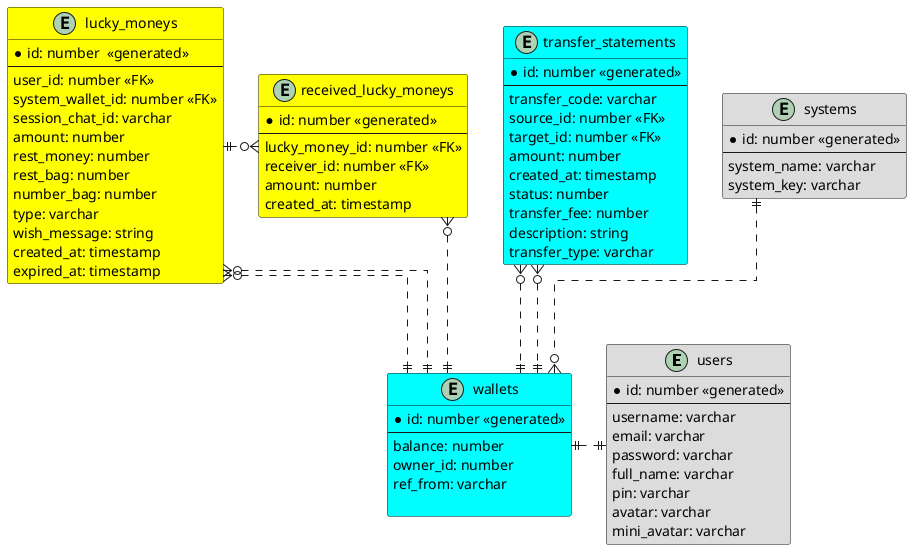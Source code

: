 	
@startuml

' hide the spot
' hide circle

' avoid problems with angled crows feet
skinparam linetype ortho

entity "users" as users #Gainsboro{
    *id: number <<generated>>
    --
    username: varchar
    email: varchar
    password: varchar
    full_name: varchar
    pin: varchar
    avatar: varchar
    mini_avatar: varchar
}


entity "systems" #Gainsboro{
    *id: number <<generated>>
    --
    system_name: varchar
    system_key: varchar
}


entity "wallets" as wallets #Aqua{
    *id: number <<generated>>
    --
    balance: number    
    owner_id: number
    ref_from: varchar
    
}

entity "transfer_statements" as transfer_statements #Aqua {
    *id: number <<generated>>
    --
    transfer_code: varchar
    source_id: number <<FK>>
    target_id: number <<FK>>
    amount: number
    created_at: timestamp
    status: number
    transfer_fee: number
    description: string
    transfer_type: varchar
}

entity "lucky_moneys" as lucky_moneys #Yellow{
    *id: number  <<generated>>
    --
    user_id: number <<FK>>
    system_wallet_id: number <<FK>>
    session_chat_id: varchar
    amount: number
    rest_money: number
    rest_bag: number
    number_bag: number
    type: varchar
    wish_message: string
    created_at: timestamp
    expired_at: timestamp
}

entity "received_lucky_moneys" as received_luckey_moneys #Yellow{
    *id: number <<generated>>
    --
    lucky_money_id: number <<FK>>
    receiver_id: number <<FK>>
    amount: number
    created_at: timestamp
}

wallets ||.up.o{ transfer_statements
wallets ||.up.o{ transfer_statements

wallets ||.up.o{ lucky_moneys
wallets ||.up.o{ lucky_moneys

wallets ||.up.o{ received_luckey_moneys

users ||.left.|| wallets

systems ||..o{ wallets


lucky_moneys ||.right.o{ received_luckey_moneys


@enduml